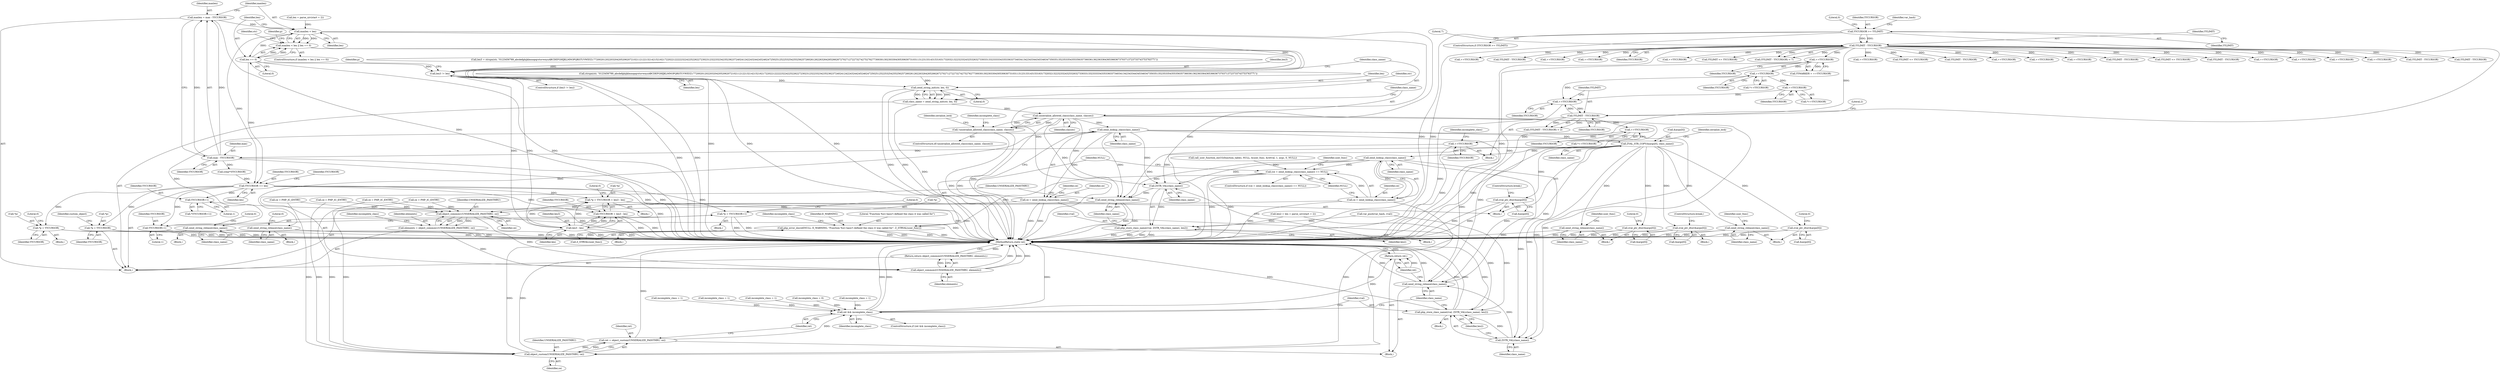 digraph "0_php-src_20ce2fe8e3c211a42fee05a461a5881be9a8790e?w=1@integer" {
"1000491" [label="(Call,maxlen = max - YYCURSOR)"];
"1000493" [label="(Call,max - YYCURSOR)"];
"1000447" [label="(Call,++YYCURSOR)"];
"1000440" [label="(Call,++YYCURSOR)"];
"1000412" [label="(Call,YYLIMIT - YYCURSOR)"];
"1000152" [label="(Call,YYLIMIT - YYCURSOR)"];
"1000125" [label="(Call,YYCURSOR >= YYLIMIT)"];
"1000408" [label="(Call,++YYCURSOR)"];
"1000368" [label="(Call,++YYCURSOR)"];
"1000339" [label="(Call,++YYCURSOR)"];
"1000394" [label="(Call,++YYCURSOR)"];
"1000498" [label="(Call,maxlen < len)"];
"1000497" [label="(Call,maxlen < len || len == 0)"];
"1000501" [label="(Call,len == 0)"];
"1000518" [label="(Call,YYCURSOR += len)"];
"1000527" [label="(Call,*p = YYCURSOR)"];
"1000536" [label="(Call,YYCURSOR+1)"];
"1000541" [label="(Call,*p = YYCURSOR+1)"];
"1000544" [label="(Call,YYCURSOR+1)"];
"1000559" [label="(Call,*p = YYCURSOR + len3 - len)"];
"1000562" [label="(Call,YYCURSOR + len3 - len)"];
"1000765" [label="(Call,*p = YYCURSOR)"];
"1000555" [label="(Call,len3 != len)"];
"1000564" [label="(Call,len3 - len)"];
"1000571" [label="(Call,zend_string_init(str, len, 0))"];
"1000569" [label="(Call,class_name = zend_string_init(str, len, 0))"];
"1000579" [label="(Call,unserialize_allowed_class(class_name, classes))"];
"1000578" [label="(Call,!unserialize_allowed_class(class_name, classes))"];
"1000595" [label="(Call,zend_lookup_class(class_name))"];
"1000593" [label="(Call,ce = zend_lookup_class(class_name))"];
"1000775" [label="(Call,object_custom(UNSERIALIZE_PASSTHRU, ce))"];
"1000773" [label="(Call,ret = object_custom(UNSERIALIZE_PASSTHRU, ce))"];
"1000779" [label="(Call,ret && incomplete_class)"];
"1000790" [label="(Return,return ret;)"];
"1000794" [label="(Call,object_common1(UNSERIALIZE_PASSTHRU, ce))"];
"1000792" [label="(Call,elements = object_common1(UNSERIALIZE_PASSTHRU, ce))"];
"1000808" [label="(Call,object_common2(UNSERIALIZE_PASSTHRU, elements))"];
"1000807" [label="(Return,return object_common2(UNSERIALIZE_PASSTHRU, elements);)"];
"1000607" [label="(Call,zend_string_release(class_name))"];
"1000619" [label="(Call,zend_string_release(class_name))"];
"1000648" [label="(Call,ZVAL_STR_COPY(&args[0], class_name))"];
"1000680" [label="(Call,zend_string_release(class_name))"];
"1000685" [label="(Call,zval_ptr_dtor(&args[0]))"];
"1000707" [label="(Call,zval_ptr_dtor(&args[0]))"];
"1000723" [label="(Call,zend_string_release(class_name))"];
"1000728" [label="(Call,zval_ptr_dtor(&args[0]))"];
"1000739" [label="(Call,zend_lookup_class(class_name))"];
"1000736" [label="(Call,(ce = zend_lookup_class(class_name)) == NULL)"];
"1000743" [label="(Call,php_error_docref(NULL, E_WARNING, \"Function %s() hasn't defined the class it was called for\", Z_STRVAL(user_func)))"];
"1000737" [label="(Call,ce = zend_lookup_class(class_name))"];
"1000785" [label="(Call,ZSTR_VAL(class_name))"];
"1000783" [label="(Call,php_store_class_name(rval, ZSTR_VAL(class_name), len2))"];
"1000788" [label="(Call,zend_string_release(class_name))"];
"1000802" [label="(Call,ZSTR_VAL(class_name))"];
"1000800" [label="(Call,php_store_class_name(rval, ZSTR_VAL(class_name), len2))"];
"1000805" [label="(Call,zend_string_release(class_name))"];
"1000758" [label="(Call,zval_ptr_dtor(&args[0]))"];
"1000500" [label="(Identifier,len)"];
"1000778" [label="(ControlStructure,if (ret && incomplete_class))"];
"1000449" [label="(Block,)"];
"1000810" [label="(Identifier,elements)"];
"1001503" [label="(Call,YYLIMIT - YYCURSOR)"];
"1000409" [label="(Identifier,YYCURSOR)"];
"1000566" [label="(Identifier,len)"];
"1000607" [label="(Call,zend_string_release(class_name))"];
"1000153" [label="(Identifier,YYLIMIT)"];
"1000570" [label="(Identifier,class_name)"];
"1000549" [label="(Call,len3 = strspn(str, \"0123456789_abcdefghijklmnopqrstuvwxyzABCDEFGHIJKLMNOPQRSTUVWXYZ\177\200\201\202\203\204\205\206\207\210\211\212\213\214\215\216\217\220\221\222\223\224\225\226\227\230\231\232\233\234\235\236\237\240\241\242\243\244\245\246\247\250\251\252\253\254\255\256\257\260\261\262\263\264\265\266\267\270\271\272\273\274\275\276\277\300\301\302\303\304\305\306\307\310\311\312\313\314\315\316\317\320\321\322\323\324\325\326\327\330\331\332\333\334\335\336\337\340\341\342\343\344\345\346\347\350\351\352\353\354\355\356\357\360\361\362\363\364\365\366\367\370\371\372\373\374\375\376\377\\\"))"];
"1000791" [label="(Identifier,ret)"];
"1000708" [label="(Call,&args[0])"];
"1000155" [label="(Literal,7)"];
"1000672" [label="(Block,)"];
"1000572" [label="(Identifier,str)"];
"1000447" [label="(Call,++YYCURSOR)"];
"1000497" [label="(Call,maxlen < len || len == 0)"];
"1000800" [label="(Call,php_store_class_name(rval, ZSTR_VAL(class_name), len2))"];
"1000782" [label="(Block,)"];
"1000411" [label="(Call,(YYLIMIT - YYCURSOR) < 2)"];
"1000786" [label="(Identifier,class_name)"];
"1000759" [label="(Call,&args[0])"];
"1000541" [label="(Call,*p = YYCURSOR+1)"];
"1000571" [label="(Call,zend_string_init(str, len, 0))"];
"1000785" [label="(Call,ZSTR_VAL(class_name))"];
"1000439" [label="(Call,*++YYCURSOR)"];
"1000198" [label="(Call,++YYCURSOR)"];
"1000546" [label="(Literal,1)"];
"1000297" [label="(Call,++YYCURSOR)"];
"1000394" [label="(Call,++YYCURSOR)"];
"1000215" [label="(Call,++YYCURSOR)"];
"1000413" [label="(Identifier,YYLIMIT)"];
"1000340" [label="(Identifier,YYCURSOR)"];
"1000746" [label="(Literal,\"Function %s() hasn't defined the class it was called for\")"];
"1000794" [label="(Call,object_common1(UNSERIALIZE_PASSTHRU, ce))"];
"1000620" [label="(Identifier,class_name)"];
"1000809" [label="(Identifier,UNSERIALIZE_PASSTHRU)"];
"1000560" [label="(Call,*p)"];
"1000241" [label="(Call,++YYCURSOR)"];
"1000586" [label="(Call,ce = PHP_IC_ENTRY)"];
"1000393" [label="(Call,*++YYCURSOR)"];
"1000544" [label="(Call,YYCURSOR+1)"];
"1000610" [label="(Literal,0)"];
"1000790" [label="(Return,return ret;)"];
"1000576" [label="(Block,)"];
"1000551" [label="(Call,strspn(str, \"0123456789_abcdefghijklmnopqrstuvwxyzABCDEFGHIJKLMNOPQRSTUVWXYZ\177\200\201\202\203\204\205\206\207\210\211\212\213\214\215\216\217\220\221\222\223\224\225\226\227\230\231\232\233\234\235\236\237\240\241\242\243\244\245\246\247\250\251\252\253\254\255\256\257\260\261\262\263\264\265\266\267\270\271\272\273\274\275\276\277\300\301\302\303\304\305\306\307\310\311\312\313\314\315\316\317\320\321\322\323\324\325\326\327\330\331\332\333\334\335\336\337\340\341\342\343\344\345\346\347\350\351\352\353\354\355\356\357\360\361\362\363\364\365\366\367\370\371\372\373\374\375\376\377\\\"))"];
"1000789" [label="(Identifier,class_name)"];
"1000684" [label="(Identifier,user_func)"];
"1000722" [label="(Block,)"];
"1000808" [label="(Call,object_common2(UNSERIALIZE_PASSTHRU, elements))"];
"1000804" [label="(Identifier,len2)"];
"1000519" [label="(Identifier,YYCURSOR)"];
"1000515" [label="(Call,(char*)YYCURSOR)"];
"1001589" [label="(Call,YYLIMIT - YYCURSOR)"];
"1000502" [label="(Identifier,len)"];
"1000579" [label="(Call,unserialize_allowed_class(class_name, classes))"];
"1001086" [label="(Call,YYLIMIT - YYCURSOR)"];
"1000581" [label="(Identifier,classes)"];
"1000514" [label="(Identifier,str)"];
"1000578" [label="(Call,!unserialize_allowed_class(class_name, classes))"];
"1000805" [label="(Call,zend_string_release(class_name))"];
"1000555" [label="(Call,len3 != len)"];
"1000770" [label="(Identifier,custom_object)"];
"1000141" [label="(Call,var_push(var_hash, rval))"];
"1000779" [label="(Call,ret && incomplete_class)"];
"1000750" [label="(Identifier,incomplete_class)"];
"1000408" [label="(Call,++YYCURSOR)"];
"1000744" [label="(Identifier,NULL)"];
"1000325" [label="(Call,++YYCURSOR)"];
"1000712" [label="(ControlStructure,break;)"];
"1001251" [label="(Call,YYLIMIT - YYCURSOR)"];
"1000729" [label="(Call,&args[0])"];
"1000491" [label="(Call,maxlen = max - YYCURSOR)"];
"1000520" [label="(Identifier,len)"];
"1000538" [label="(Literal,1)"];
"1002432" [label="(MethodReturn,static int)"];
"1000558" [label="(Block,)"];
"1000787" [label="(Identifier,len2)"];
"1000783" [label="(Call,php_store_class_name(rval, ZSTR_VAL(class_name), len2))"];
"1000147" [label="(Block,)"];
"1000801" [label="(Identifier,rval)"];
"1000774" [label="(Identifier,ret)"];
"1000415" [label="(Literal,2)"];
"1000745" [label="(Identifier,E_WARNING)"];
"1000685" [label="(Call,zval_ptr_dtor(&args[0]))"];
"1000608" [label="(Identifier,class_name)"];
"1000557" [label="(Identifier,len)"];
"1000798" [label="(Identifier,incomplete_class)"];
"1000532" [label="(Literal,0)"];
"1000542" [label="(Call,*p)"];
"1000152" [label="(Call,YYLIMIT - YYCURSOR)"];
"1000768" [label="(Identifier,YYCURSOR)"];
"1000639" [label="(Call,ce = PHP_IC_ENTRY)"];
"1000126" [label="(Identifier,YYCURSOR)"];
"1000739" [label="(Call,zend_lookup_class(class_name))"];
"1000724" [label="(Identifier,class_name)"];
"1000757" [label="(Identifier,user_func)"];
"1000593" [label="(Call,ce = zend_lookup_class(class_name))"];
"1000269" [label="(Call,++YYCURSOR)"];
"1000792" [label="(Call,elements = object_common1(UNSERIALIZE_PASSTHRU, ce))"];
"1000255" [label="(Call,++YYCURSOR)"];
"1000727" [label="(Identifier,user_func)"];
"1000460" [label="(Identifier,incomplete_class)"];
"1000536" [label="(Call,YYCURSOR+1)"];
"1000802" [label="(Call,ZSTR_VAL(class_name))"];
"1000507" [label="(Identifier,p)"];
"1000501" [label="(Call,len == 0)"];
"1000499" [label="(Identifier,maxlen)"];
"1000771" [label="(Block,)"];
"1000459" [label="(Call,incomplete_class = 0)"];
"1000740" [label="(Identifier,class_name)"];
"1000735" [label="(ControlStructure,if ((ce = zend_lookup_class(class_name)) == NULL))"];
"1000503" [label="(Literal,0)"];
"1000569" [label="(Call,class_name = zend_string_init(str, len, 0))"];
"1000584" [label="(Identifier,incomplete_class)"];
"1000775" [label="(Call,object_custom(UNSERIALIZE_PASSTHRU, ce))"];
"1000723" [label="(Call,zend_string_release(class_name))"];
"1000337" [label="(Call,YYMARKER = ++YYCURSOR)"];
"1000483" [label="(Call,len2 = len = parse_uiv(start + 2))"];
"1000154" [label="(Identifier,YYCURSOR)"];
"1000563" [label="(Identifier,YYCURSOR)"];
"1000781" [label="(Identifier,incomplete_class)"];
"1000656" [label="(Identifier,serialize_lock)"];
"1000283" [label="(Call,++YYCURSOR)"];
"1000565" [label="(Identifier,len3)"];
"1000554" [label="(ControlStructure,if (len3 != len))"];
"1000583" [label="(Call,incomplete_class = 1)"];
"1000537" [label="(Identifier,YYCURSOR)"];
"1000412" [label="(Call,YYLIMIT - YYCURSOR)"];
"1000545" [label="(Identifier,YYCURSOR)"];
"1000737" [label="(Call,ce = zend_lookup_class(class_name))"];
"1000698" [label="(Call,incomplete_class = 1)"];
"1000559" [label="(Call,*p = YYCURSOR + len3 - len)"];
"1000793" [label="(Identifier,elements)"];
"1000395" [label="(Identifier,YYCURSOR)"];
"1000619" [label="(Call,zend_string_release(class_name))"];
"1001977" [label="(Call,YYLIMIT <= YYCURSOR)"];
"1000598" [label="(Identifier,ce)"];
"1000151" [label="(Call,(YYLIMIT - YYCURSOR) < 7)"];
"1000691" [label="(Literal,0)"];
"1000742" [label="(Block,)"];
"1000311" [label="(Call,++YYCURSOR)"];
"1000741" [label="(Identifier,NULL)"];
"1000493" [label="(Call,max - YYCURSOR)"];
"1000496" [label="(ControlStructure,if (maxlen < len || len == 0))"];
"1000577" [label="(ControlStructure,if(!unserialize_allowed_class(class_name, classes)))"];
"1000495" [label="(Identifier,YYCURSOR)"];
"1000498" [label="(Call,maxlen < len)"];
"1000494" [label="(Identifier,max)"];
"1000530" [label="(Identifier,YYCURSOR)"];
"1000580" [label="(Identifier,class_name)"];
"1000339" [label="(Call,++YYCURSOR)"];
"1000648" [label="(Call,ZVAL_STR_COPY(&args[0], class_name))"];
"1000492" [label="(Identifier,maxlen)"];
"1000367" [label="(Call,*++YYCURSOR)"];
"1000564" [label="(Call,len3 - len)"];
"1000758" [label="(Call,zval_ptr_dtor(&args[0]))"];
"1000414" [label="(Identifier,YYCURSOR)"];
"1000659" [label="(Call,call_user_function_ex(CG(function_table), NULL, &user_func, &retval, 1, args, 0, NULL))"];
"1000780" [label="(Identifier,ret)"];
"1000766" [label="(Call,*p)"];
"1002193" [label="(Call,YYLIMIT <= YYCURSOR)"];
"1000127" [label="(Identifier,YYLIMIT)"];
"1000562" [label="(Call,YYCURSOR + len3 - len)"];
"1000653" [label="(Identifier,class_name)"];
"1000548" [label="(Literal,0)"];
"1000679" [label="(Block,)"];
"1000796" [label="(Identifier,ce)"];
"1000701" [label="(Call,ce = PHP_IC_ENTRY)"];
"1000866" [label="(Call,YYLIMIT - YYCURSOR)"];
"1000361" [label="(Call,++YYCURSOR)"];
"1000795" [label="(Identifier,UNSERIALIZE_PASSTHRU)"];
"1000594" [label="(Identifier,ce)"];
"1000776" [label="(Identifier,UNSERIALIZE_PASSTHRU)"];
"1000124" [label="(ControlStructure,if (YYCURSOR >= YYLIMIT))"];
"1000556" [label="(Identifier,len3)"];
"1000595" [label="(Call,zend_lookup_class(class_name))"];
"1000680" [label="(Call,zend_string_release(class_name))"];
"1000369" [label="(Identifier,YYCURSOR)"];
"1000526" [label="(Block,)"];
"1000681" [label="(Identifier,class_name)"];
"1000618" [label="(Block,)"];
"1000738" [label="(Identifier,ce)"];
"1000348" [label="(Call,++YYCURSOR)"];
"1000736" [label="(Call,(ce = zend_lookup_class(class_name)) == NULL)"];
"1000777" [label="(Identifier,ce)"];
"1000528" [label="(Call,*p)"];
"1000227" [label="(Call,++YYCURSOR)"];
"1000752" [label="(Call,ce = PHP_IC_ENTRY)"];
"1000784" [label="(Identifier,rval)"];
"1000622" [label="(Literal,0)"];
"1000440" [label="(Call,++YYCURSOR)"];
"1000527" [label="(Call,*p = YYCURSOR)"];
"1000749" [label="(Call,incomplete_class = 1)"];
"1000636" [label="(Call,incomplete_class = 1)"];
"1000596" [label="(Identifier,class_name)"];
"1000807" [label="(Return,return object_common2(UNSERIALIZE_PASSTHRU, elements);)"];
"1000958" [label="(Call,YYLIMIT - YYCURSOR)"];
"1000803" [label="(Identifier,class_name)"];
"1000606" [label="(Block,)"];
"1000133" [label="(Identifier,var_hash)"];
"1002335" [label="(Call,YYLIMIT <= YYCURSOR)"];
"1000485" [label="(Call,len = parse_uiv(start + 2))"];
"1000573" [label="(Identifier,len)"];
"1000728" [label="(Call,zval_ptr_dtor(&args[0]))"];
"1000734" [label="(Literal,0)"];
"1000747" [label="(Call,Z_STRVAL(user_func))"];
"1000806" [label="(Identifier,class_name)"];
"1000574" [label="(Literal,0)"];
"1000448" [label="(Identifier,YYCURSOR)"];
"1000788" [label="(Call,zend_string_release(class_name))"];
"1000763" [label="(ControlStructure,break;)"];
"1000743" [label="(Call,php_error_docref(NULL, E_WARNING, \"Function %s() hasn't defined the class it was called for\", Z_STRVAL(user_func)))"];
"1000125" [label="(Call,YYCURSOR >= YYLIMIT)"];
"1000540" [label="(Block,)"];
"1000561" [label="(Identifier,p)"];
"1000524" [label="(Identifier,YYCURSOR)"];
"1000535" [label="(Call,*(YYCURSOR+1))"];
"1000707" [label="(Call,zval_ptr_dtor(&args[0]))"];
"1000773" [label="(Call,ret = object_custom(UNSERIALIZE_PASSTHRU, ce))"];
"1000592" [label="(Identifier,serialize_lock)"];
"1000799" [label="(Block,)"];
"1000130" [label="(Literal,0)"];
"1000686" [label="(Call,&args[0])"];
"1000568" [label="(Literal,0)"];
"1000765" [label="(Call,*p = YYCURSOR)"];
"1000649" [label="(Call,&args[0])"];
"1000368" [label="(Call,++YYCURSOR)"];
"1000441" [label="(Identifier,YYCURSOR)"];
"1000518" [label="(Call,YYCURSOR += len)"];
"1000491" -> "1000449"  [label="AST: "];
"1000491" -> "1000493"  [label="CFG: "];
"1000492" -> "1000491"  [label="AST: "];
"1000493" -> "1000491"  [label="AST: "];
"1000499" -> "1000491"  [label="CFG: "];
"1000491" -> "1002432"  [label="DDG: "];
"1000493" -> "1000491"  [label="DDG: "];
"1000493" -> "1000491"  [label="DDG: "];
"1000491" -> "1000498"  [label="DDG: "];
"1000493" -> "1000495"  [label="CFG: "];
"1000494" -> "1000493"  [label="AST: "];
"1000495" -> "1000493"  [label="AST: "];
"1000493" -> "1002432"  [label="DDG: "];
"1000493" -> "1002432"  [label="DDG: "];
"1000447" -> "1000493"  [label="DDG: "];
"1000493" -> "1000515"  [label="DDG: "];
"1000447" -> "1000147"  [label="AST: "];
"1000447" -> "1000448"  [label="CFG: "];
"1000448" -> "1000447"  [label="AST: "];
"1000460" -> "1000447"  [label="CFG: "];
"1000447" -> "1002432"  [label="DDG: "];
"1000440" -> "1000447"  [label="DDG: "];
"1000440" -> "1000439"  [label="AST: "];
"1000440" -> "1000441"  [label="CFG: "];
"1000441" -> "1000440"  [label="AST: "];
"1000439" -> "1000440"  [label="CFG: "];
"1000412" -> "1000440"  [label="DDG: "];
"1000412" -> "1000411"  [label="AST: "];
"1000412" -> "1000414"  [label="CFG: "];
"1000413" -> "1000412"  [label="AST: "];
"1000414" -> "1000412"  [label="AST: "];
"1000415" -> "1000412"  [label="CFG: "];
"1000412" -> "1002432"  [label="DDG: "];
"1000412" -> "1000408"  [label="DDG: "];
"1000412" -> "1000411"  [label="DDG: "];
"1000412" -> "1000411"  [label="DDG: "];
"1000152" -> "1000412"  [label="DDG: "];
"1000408" -> "1000412"  [label="DDG: "];
"1000152" -> "1000151"  [label="AST: "];
"1000152" -> "1000154"  [label="CFG: "];
"1000153" -> "1000152"  [label="AST: "];
"1000154" -> "1000152"  [label="AST: "];
"1000155" -> "1000152"  [label="CFG: "];
"1000152" -> "1002432"  [label="DDG: "];
"1000152" -> "1000151"  [label="DDG: "];
"1000152" -> "1000151"  [label="DDG: "];
"1000125" -> "1000152"  [label="DDG: "];
"1000125" -> "1000152"  [label="DDG: "];
"1000152" -> "1000198"  [label="DDG: "];
"1000152" -> "1000215"  [label="DDG: "];
"1000152" -> "1000227"  [label="DDG: "];
"1000152" -> "1000241"  [label="DDG: "];
"1000152" -> "1000255"  [label="DDG: "];
"1000152" -> "1000269"  [label="DDG: "];
"1000152" -> "1000283"  [label="DDG: "];
"1000152" -> "1000297"  [label="DDG: "];
"1000152" -> "1000311"  [label="DDG: "];
"1000152" -> "1000325"  [label="DDG: "];
"1000152" -> "1000339"  [label="DDG: "];
"1000152" -> "1000348"  [label="DDG: "];
"1000152" -> "1000361"  [label="DDG: "];
"1000152" -> "1000866"  [label="DDG: "];
"1000152" -> "1000958"  [label="DDG: "];
"1000152" -> "1001086"  [label="DDG: "];
"1000152" -> "1001251"  [label="DDG: "];
"1000152" -> "1001503"  [label="DDG: "];
"1000152" -> "1001589"  [label="DDG: "];
"1000152" -> "1001977"  [label="DDG: "];
"1000152" -> "1002193"  [label="DDG: "];
"1000152" -> "1002335"  [label="DDG: "];
"1000125" -> "1000124"  [label="AST: "];
"1000125" -> "1000127"  [label="CFG: "];
"1000126" -> "1000125"  [label="AST: "];
"1000127" -> "1000125"  [label="AST: "];
"1000130" -> "1000125"  [label="CFG: "];
"1000133" -> "1000125"  [label="CFG: "];
"1000125" -> "1002432"  [label="DDG: "];
"1000125" -> "1002432"  [label="DDG: "];
"1000125" -> "1002432"  [label="DDG: "];
"1000408" -> "1000147"  [label="AST: "];
"1000408" -> "1000409"  [label="CFG: "];
"1000409" -> "1000408"  [label="AST: "];
"1000413" -> "1000408"  [label="CFG: "];
"1000368" -> "1000408"  [label="DDG: "];
"1000394" -> "1000408"  [label="DDG: "];
"1000368" -> "1000367"  [label="AST: "];
"1000368" -> "1000369"  [label="CFG: "];
"1000369" -> "1000368"  [label="AST: "];
"1000367" -> "1000368"  [label="CFG: "];
"1000339" -> "1000368"  [label="DDG: "];
"1000368" -> "1000394"  [label="DDG: "];
"1000339" -> "1000337"  [label="AST: "];
"1000339" -> "1000340"  [label="CFG: "];
"1000340" -> "1000339"  [label="AST: "];
"1000337" -> "1000339"  [label="CFG: "];
"1000339" -> "1002432"  [label="DDG: "];
"1000339" -> "1000337"  [label="DDG: "];
"1000394" -> "1000393"  [label="AST: "];
"1000394" -> "1000395"  [label="CFG: "];
"1000395" -> "1000394"  [label="AST: "];
"1000393" -> "1000394"  [label="CFG: "];
"1000498" -> "1000497"  [label="AST: "];
"1000498" -> "1000500"  [label="CFG: "];
"1000499" -> "1000498"  [label="AST: "];
"1000500" -> "1000498"  [label="AST: "];
"1000502" -> "1000498"  [label="CFG: "];
"1000497" -> "1000498"  [label="CFG: "];
"1000498" -> "1002432"  [label="DDG: "];
"1000498" -> "1002432"  [label="DDG: "];
"1000498" -> "1000497"  [label="DDG: "];
"1000498" -> "1000497"  [label="DDG: "];
"1000485" -> "1000498"  [label="DDG: "];
"1000498" -> "1000501"  [label="DDG: "];
"1000498" -> "1000518"  [label="DDG: "];
"1000498" -> "1000555"  [label="DDG: "];
"1000497" -> "1000496"  [label="AST: "];
"1000497" -> "1000501"  [label="CFG: "];
"1000501" -> "1000497"  [label="AST: "];
"1000507" -> "1000497"  [label="CFG: "];
"1000514" -> "1000497"  [label="CFG: "];
"1000497" -> "1002432"  [label="DDG: "];
"1000497" -> "1002432"  [label="DDG: "];
"1000497" -> "1002432"  [label="DDG: "];
"1000501" -> "1000497"  [label="DDG: "];
"1000501" -> "1000497"  [label="DDG: "];
"1000501" -> "1000503"  [label="CFG: "];
"1000502" -> "1000501"  [label="AST: "];
"1000503" -> "1000501"  [label="AST: "];
"1000501" -> "1002432"  [label="DDG: "];
"1000501" -> "1000518"  [label="DDG: "];
"1000501" -> "1000555"  [label="DDG: "];
"1000518" -> "1000449"  [label="AST: "];
"1000518" -> "1000520"  [label="CFG: "];
"1000519" -> "1000518"  [label="AST: "];
"1000520" -> "1000518"  [label="AST: "];
"1000524" -> "1000518"  [label="CFG: "];
"1000518" -> "1002432"  [label="DDG: "];
"1000515" -> "1000518"  [label="DDG: "];
"1000518" -> "1000527"  [label="DDG: "];
"1000518" -> "1000536"  [label="DDG: "];
"1000518" -> "1000541"  [label="DDG: "];
"1000518" -> "1000544"  [label="DDG: "];
"1000518" -> "1000559"  [label="DDG: "];
"1000518" -> "1000562"  [label="DDG: "];
"1000518" -> "1000765"  [label="DDG: "];
"1000527" -> "1000526"  [label="AST: "];
"1000527" -> "1000530"  [label="CFG: "];
"1000528" -> "1000527"  [label="AST: "];
"1000530" -> "1000527"  [label="AST: "];
"1000532" -> "1000527"  [label="CFG: "];
"1000527" -> "1002432"  [label="DDG: "];
"1000527" -> "1002432"  [label="DDG: "];
"1000536" -> "1000535"  [label="AST: "];
"1000536" -> "1000538"  [label="CFG: "];
"1000537" -> "1000536"  [label="AST: "];
"1000538" -> "1000536"  [label="AST: "];
"1000535" -> "1000536"  [label="CFG: "];
"1000536" -> "1002432"  [label="DDG: "];
"1000541" -> "1000540"  [label="AST: "];
"1000541" -> "1000544"  [label="CFG: "];
"1000542" -> "1000541"  [label="AST: "];
"1000544" -> "1000541"  [label="AST: "];
"1000548" -> "1000541"  [label="CFG: "];
"1000541" -> "1002432"  [label="DDG: "];
"1000541" -> "1002432"  [label="DDG: "];
"1000544" -> "1000546"  [label="CFG: "];
"1000545" -> "1000544"  [label="AST: "];
"1000546" -> "1000544"  [label="AST: "];
"1000544" -> "1002432"  [label="DDG: "];
"1000559" -> "1000558"  [label="AST: "];
"1000559" -> "1000562"  [label="CFG: "];
"1000560" -> "1000559"  [label="AST: "];
"1000562" -> "1000559"  [label="AST: "];
"1000568" -> "1000559"  [label="CFG: "];
"1000559" -> "1002432"  [label="DDG: "];
"1000559" -> "1002432"  [label="DDG: "];
"1000564" -> "1000559"  [label="DDG: "];
"1000564" -> "1000559"  [label="DDG: "];
"1000562" -> "1000564"  [label="CFG: "];
"1000563" -> "1000562"  [label="AST: "];
"1000564" -> "1000562"  [label="AST: "];
"1000562" -> "1002432"  [label="DDG: "];
"1000562" -> "1002432"  [label="DDG: "];
"1000564" -> "1000562"  [label="DDG: "];
"1000564" -> "1000562"  [label="DDG: "];
"1000765" -> "1000449"  [label="AST: "];
"1000765" -> "1000768"  [label="CFG: "];
"1000766" -> "1000765"  [label="AST: "];
"1000768" -> "1000765"  [label="AST: "];
"1000770" -> "1000765"  [label="CFG: "];
"1000765" -> "1002432"  [label="DDG: "];
"1000765" -> "1002432"  [label="DDG: "];
"1000555" -> "1000554"  [label="AST: "];
"1000555" -> "1000557"  [label="CFG: "];
"1000556" -> "1000555"  [label="AST: "];
"1000557" -> "1000555"  [label="AST: "];
"1000561" -> "1000555"  [label="CFG: "];
"1000570" -> "1000555"  [label="CFG: "];
"1000555" -> "1002432"  [label="DDG: "];
"1000555" -> "1002432"  [label="DDG: "];
"1000549" -> "1000555"  [label="DDG: "];
"1000555" -> "1000564"  [label="DDG: "];
"1000555" -> "1000564"  [label="DDG: "];
"1000555" -> "1000571"  [label="DDG: "];
"1000564" -> "1000566"  [label="CFG: "];
"1000565" -> "1000564"  [label="AST: "];
"1000566" -> "1000564"  [label="AST: "];
"1000564" -> "1002432"  [label="DDG: "];
"1000564" -> "1002432"  [label="DDG: "];
"1000571" -> "1000569"  [label="AST: "];
"1000571" -> "1000574"  [label="CFG: "];
"1000572" -> "1000571"  [label="AST: "];
"1000573" -> "1000571"  [label="AST: "];
"1000574" -> "1000571"  [label="AST: "];
"1000569" -> "1000571"  [label="CFG: "];
"1000571" -> "1002432"  [label="DDG: "];
"1000571" -> "1002432"  [label="DDG: "];
"1000571" -> "1000569"  [label="DDG: "];
"1000571" -> "1000569"  [label="DDG: "];
"1000571" -> "1000569"  [label="DDG: "];
"1000551" -> "1000571"  [label="DDG: "];
"1000569" -> "1000449"  [label="AST: "];
"1000570" -> "1000569"  [label="AST: "];
"1000580" -> "1000569"  [label="CFG: "];
"1000569" -> "1002432"  [label="DDG: "];
"1000569" -> "1000579"  [label="DDG: "];
"1000579" -> "1000578"  [label="AST: "];
"1000579" -> "1000581"  [label="CFG: "];
"1000580" -> "1000579"  [label="AST: "];
"1000581" -> "1000579"  [label="AST: "];
"1000578" -> "1000579"  [label="CFG: "];
"1000579" -> "1002432"  [label="DDG: "];
"1000579" -> "1000578"  [label="DDG: "];
"1000579" -> "1000578"  [label="DDG: "];
"1000579" -> "1000595"  [label="DDG: "];
"1000579" -> "1000785"  [label="DDG: "];
"1000579" -> "1000788"  [label="DDG: "];
"1000579" -> "1000802"  [label="DDG: "];
"1000579" -> "1000805"  [label="DDG: "];
"1000578" -> "1000577"  [label="AST: "];
"1000584" -> "1000578"  [label="CFG: "];
"1000592" -> "1000578"  [label="CFG: "];
"1000578" -> "1002432"  [label="DDG: "];
"1000578" -> "1002432"  [label="DDG: "];
"1000595" -> "1000593"  [label="AST: "];
"1000595" -> "1000596"  [label="CFG: "];
"1000596" -> "1000595"  [label="AST: "];
"1000593" -> "1000595"  [label="CFG: "];
"1000595" -> "1000593"  [label="DDG: "];
"1000595" -> "1000607"  [label="DDG: "];
"1000595" -> "1000619"  [label="DDG: "];
"1000595" -> "1000648"  [label="DDG: "];
"1000595" -> "1000785"  [label="DDG: "];
"1000595" -> "1000788"  [label="DDG: "];
"1000595" -> "1000802"  [label="DDG: "];
"1000595" -> "1000805"  [label="DDG: "];
"1000593" -> "1000576"  [label="AST: "];
"1000594" -> "1000593"  [label="AST: "];
"1000598" -> "1000593"  [label="CFG: "];
"1000593" -> "1002432"  [label="DDG: "];
"1000593" -> "1002432"  [label="DDG: "];
"1000593" -> "1000775"  [label="DDG: "];
"1000593" -> "1000794"  [label="DDG: "];
"1000775" -> "1000773"  [label="AST: "];
"1000775" -> "1000777"  [label="CFG: "];
"1000776" -> "1000775"  [label="AST: "];
"1000777" -> "1000775"  [label="AST: "];
"1000773" -> "1000775"  [label="CFG: "];
"1000775" -> "1002432"  [label="DDG: "];
"1000775" -> "1002432"  [label="DDG: "];
"1000775" -> "1000773"  [label="DDG: "];
"1000775" -> "1000773"  [label="DDG: "];
"1000639" -> "1000775"  [label="DDG: "];
"1000752" -> "1000775"  [label="DDG: "];
"1000586" -> "1000775"  [label="DDG: "];
"1000737" -> "1000775"  [label="DDG: "];
"1000701" -> "1000775"  [label="DDG: "];
"1000773" -> "1000771"  [label="AST: "];
"1000774" -> "1000773"  [label="AST: "];
"1000780" -> "1000773"  [label="CFG: "];
"1000773" -> "1002432"  [label="DDG: "];
"1000773" -> "1000779"  [label="DDG: "];
"1000779" -> "1000778"  [label="AST: "];
"1000779" -> "1000780"  [label="CFG: "];
"1000779" -> "1000781"  [label="CFG: "];
"1000780" -> "1000779"  [label="AST: "];
"1000781" -> "1000779"  [label="AST: "];
"1000784" -> "1000779"  [label="CFG: "];
"1000789" -> "1000779"  [label="CFG: "];
"1000779" -> "1002432"  [label="DDG: "];
"1000779" -> "1002432"  [label="DDG: "];
"1000779" -> "1002432"  [label="DDG: "];
"1000459" -> "1000779"  [label="DDG: "];
"1000636" -> "1000779"  [label="DDG: "];
"1000698" -> "1000779"  [label="DDG: "];
"1000749" -> "1000779"  [label="DDG: "];
"1000583" -> "1000779"  [label="DDG: "];
"1000779" -> "1000790"  [label="DDG: "];
"1000790" -> "1000771"  [label="AST: "];
"1000790" -> "1000791"  [label="CFG: "];
"1000791" -> "1000790"  [label="AST: "];
"1002432" -> "1000790"  [label="CFG: "];
"1000790" -> "1002432"  [label="DDG: "];
"1000791" -> "1000790"  [label="DDG: "];
"1000794" -> "1000792"  [label="AST: "];
"1000794" -> "1000796"  [label="CFG: "];
"1000795" -> "1000794"  [label="AST: "];
"1000796" -> "1000794"  [label="AST: "];
"1000792" -> "1000794"  [label="CFG: "];
"1000794" -> "1002432"  [label="DDG: "];
"1000794" -> "1000792"  [label="DDG: "];
"1000794" -> "1000792"  [label="DDG: "];
"1000639" -> "1000794"  [label="DDG: "];
"1000752" -> "1000794"  [label="DDG: "];
"1000586" -> "1000794"  [label="DDG: "];
"1000737" -> "1000794"  [label="DDG: "];
"1000701" -> "1000794"  [label="DDG: "];
"1000794" -> "1000808"  [label="DDG: "];
"1000792" -> "1000449"  [label="AST: "];
"1000793" -> "1000792"  [label="AST: "];
"1000798" -> "1000792"  [label="CFG: "];
"1000792" -> "1002432"  [label="DDG: "];
"1000792" -> "1000808"  [label="DDG: "];
"1000808" -> "1000807"  [label="AST: "];
"1000808" -> "1000810"  [label="CFG: "];
"1000809" -> "1000808"  [label="AST: "];
"1000810" -> "1000808"  [label="AST: "];
"1000807" -> "1000808"  [label="CFG: "];
"1000808" -> "1002432"  [label="DDG: "];
"1000808" -> "1002432"  [label="DDG: "];
"1000808" -> "1002432"  [label="DDG: "];
"1000808" -> "1000807"  [label="DDG: "];
"1000807" -> "1000449"  [label="AST: "];
"1002432" -> "1000807"  [label="CFG: "];
"1000807" -> "1002432"  [label="DDG: "];
"1000607" -> "1000606"  [label="AST: "];
"1000607" -> "1000608"  [label="CFG: "];
"1000608" -> "1000607"  [label="AST: "];
"1000610" -> "1000607"  [label="CFG: "];
"1000607" -> "1002432"  [label="DDG: "];
"1000607" -> "1002432"  [label="DDG: "];
"1000619" -> "1000618"  [label="AST: "];
"1000619" -> "1000620"  [label="CFG: "];
"1000620" -> "1000619"  [label="AST: "];
"1000622" -> "1000619"  [label="CFG: "];
"1000619" -> "1002432"  [label="DDG: "];
"1000619" -> "1002432"  [label="DDG: "];
"1000648" -> "1000576"  [label="AST: "];
"1000648" -> "1000653"  [label="CFG: "];
"1000649" -> "1000648"  [label="AST: "];
"1000653" -> "1000648"  [label="AST: "];
"1000656" -> "1000648"  [label="CFG: "];
"1000648" -> "1002432"  [label="DDG: "];
"1000648" -> "1000680"  [label="DDG: "];
"1000648" -> "1000685"  [label="DDG: "];
"1000648" -> "1000707"  [label="DDG: "];
"1000648" -> "1000723"  [label="DDG: "];
"1000648" -> "1000728"  [label="DDG: "];
"1000648" -> "1000739"  [label="DDG: "];
"1000648" -> "1000758"  [label="DDG: "];
"1000648" -> "1000785"  [label="DDG: "];
"1000648" -> "1000788"  [label="DDG: "];
"1000648" -> "1000802"  [label="DDG: "];
"1000648" -> "1000805"  [label="DDG: "];
"1000680" -> "1000679"  [label="AST: "];
"1000680" -> "1000681"  [label="CFG: "];
"1000681" -> "1000680"  [label="AST: "];
"1000684" -> "1000680"  [label="CFG: "];
"1000680" -> "1002432"  [label="DDG: "];
"1000680" -> "1002432"  [label="DDG: "];
"1000685" -> "1000679"  [label="AST: "];
"1000685" -> "1000686"  [label="CFG: "];
"1000686" -> "1000685"  [label="AST: "];
"1000691" -> "1000685"  [label="CFG: "];
"1000685" -> "1002432"  [label="DDG: "];
"1000685" -> "1002432"  [label="DDG: "];
"1000707" -> "1000672"  [label="AST: "];
"1000707" -> "1000708"  [label="CFG: "];
"1000708" -> "1000707"  [label="AST: "];
"1000712" -> "1000707"  [label="CFG: "];
"1000707" -> "1002432"  [label="DDG: "];
"1000707" -> "1002432"  [label="DDG: "];
"1000723" -> "1000722"  [label="AST: "];
"1000723" -> "1000724"  [label="CFG: "];
"1000724" -> "1000723"  [label="AST: "];
"1000727" -> "1000723"  [label="CFG: "];
"1000723" -> "1002432"  [label="DDG: "];
"1000723" -> "1002432"  [label="DDG: "];
"1000728" -> "1000722"  [label="AST: "];
"1000728" -> "1000729"  [label="CFG: "];
"1000729" -> "1000728"  [label="AST: "];
"1000734" -> "1000728"  [label="CFG: "];
"1000728" -> "1002432"  [label="DDG: "];
"1000728" -> "1002432"  [label="DDG: "];
"1000739" -> "1000737"  [label="AST: "];
"1000739" -> "1000740"  [label="CFG: "];
"1000740" -> "1000739"  [label="AST: "];
"1000737" -> "1000739"  [label="CFG: "];
"1000739" -> "1000736"  [label="DDG: "];
"1000739" -> "1000737"  [label="DDG: "];
"1000739" -> "1000785"  [label="DDG: "];
"1000739" -> "1000788"  [label="DDG: "];
"1000739" -> "1000802"  [label="DDG: "];
"1000739" -> "1000805"  [label="DDG: "];
"1000736" -> "1000735"  [label="AST: "];
"1000736" -> "1000741"  [label="CFG: "];
"1000737" -> "1000736"  [label="AST: "];
"1000741" -> "1000736"  [label="AST: "];
"1000744" -> "1000736"  [label="CFG: "];
"1000757" -> "1000736"  [label="CFG: "];
"1000736" -> "1002432"  [label="DDG: "];
"1000736" -> "1002432"  [label="DDG: "];
"1000737" -> "1000736"  [label="DDG: "];
"1000659" -> "1000736"  [label="DDG: "];
"1000736" -> "1000743"  [label="DDG: "];
"1000743" -> "1000742"  [label="AST: "];
"1000743" -> "1000747"  [label="CFG: "];
"1000744" -> "1000743"  [label="AST: "];
"1000745" -> "1000743"  [label="AST: "];
"1000746" -> "1000743"  [label="AST: "];
"1000747" -> "1000743"  [label="AST: "];
"1000750" -> "1000743"  [label="CFG: "];
"1000743" -> "1002432"  [label="DDG: "];
"1000743" -> "1002432"  [label="DDG: "];
"1000743" -> "1002432"  [label="DDG: "];
"1000743" -> "1002432"  [label="DDG: "];
"1000747" -> "1000743"  [label="DDG: "];
"1000738" -> "1000737"  [label="AST: "];
"1000741" -> "1000737"  [label="CFG: "];
"1000737" -> "1002432"  [label="DDG: "];
"1000785" -> "1000783"  [label="AST: "];
"1000785" -> "1000786"  [label="CFG: "];
"1000786" -> "1000785"  [label="AST: "];
"1000787" -> "1000785"  [label="CFG: "];
"1000785" -> "1000783"  [label="DDG: "];
"1000785" -> "1000788"  [label="DDG: "];
"1000783" -> "1000782"  [label="AST: "];
"1000783" -> "1000787"  [label="CFG: "];
"1000784" -> "1000783"  [label="AST: "];
"1000787" -> "1000783"  [label="AST: "];
"1000789" -> "1000783"  [label="CFG: "];
"1000783" -> "1002432"  [label="DDG: "];
"1000783" -> "1002432"  [label="DDG: "];
"1000783" -> "1002432"  [label="DDG: "];
"1000783" -> "1002432"  [label="DDG: "];
"1000141" -> "1000783"  [label="DDG: "];
"1000483" -> "1000783"  [label="DDG: "];
"1000788" -> "1000771"  [label="AST: "];
"1000788" -> "1000789"  [label="CFG: "];
"1000789" -> "1000788"  [label="AST: "];
"1000791" -> "1000788"  [label="CFG: "];
"1000788" -> "1002432"  [label="DDG: "];
"1000788" -> "1002432"  [label="DDG: "];
"1000802" -> "1000800"  [label="AST: "];
"1000802" -> "1000803"  [label="CFG: "];
"1000803" -> "1000802"  [label="AST: "];
"1000804" -> "1000802"  [label="CFG: "];
"1000802" -> "1000800"  [label="DDG: "];
"1000802" -> "1000805"  [label="DDG: "];
"1000800" -> "1000799"  [label="AST: "];
"1000800" -> "1000804"  [label="CFG: "];
"1000801" -> "1000800"  [label="AST: "];
"1000804" -> "1000800"  [label="AST: "];
"1000806" -> "1000800"  [label="CFG: "];
"1000800" -> "1002432"  [label="DDG: "];
"1000800" -> "1002432"  [label="DDG: "];
"1000800" -> "1002432"  [label="DDG: "];
"1000800" -> "1002432"  [label="DDG: "];
"1000141" -> "1000800"  [label="DDG: "];
"1000483" -> "1000800"  [label="DDG: "];
"1000805" -> "1000449"  [label="AST: "];
"1000805" -> "1000806"  [label="CFG: "];
"1000806" -> "1000805"  [label="AST: "];
"1000809" -> "1000805"  [label="CFG: "];
"1000805" -> "1002432"  [label="DDG: "];
"1000805" -> "1002432"  [label="DDG: "];
"1000758" -> "1000576"  [label="AST: "];
"1000758" -> "1000759"  [label="CFG: "];
"1000759" -> "1000758"  [label="AST: "];
"1000763" -> "1000758"  [label="CFG: "];
"1000758" -> "1002432"  [label="DDG: "];
"1000758" -> "1002432"  [label="DDG: "];
}
